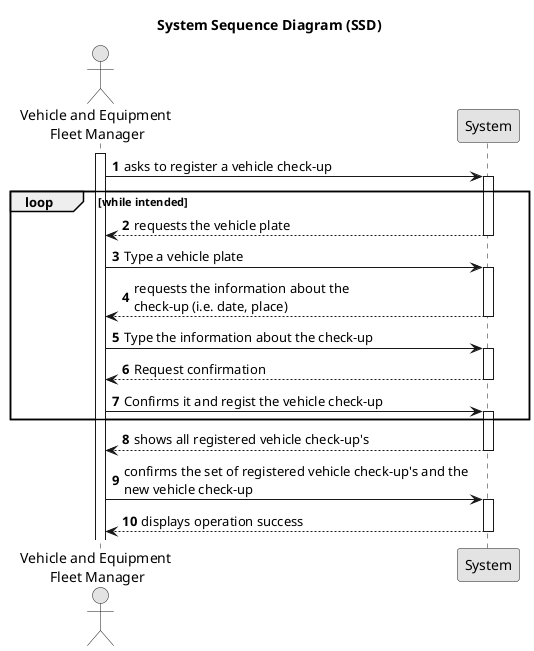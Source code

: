 €@startuml
skinparam monochrome true
skinparam packageStyle rectangle
skinparam shadowing false

title System Sequence Diagram (SSD)

autonumber

actor "Vehicle and Equipment \nFleet Manager" as VFM
participant "System" as System

activate VFM

    VFM -> System : asks to register a vehicle check-up
    activate System

    loop while intended
            System --> VFM : requests the vehicle plate
        deactivate System
        VFM -> System : Type a vehicle plate
        activate System

        System --> VFM : requests the information about the \ncheck-up (i.e. date, place)
        deactivate System
        VFM -> System : Type the information about the check-up
        activate System
        System --> VFM : Request confirmation
        deactivate System
        VFM -> System : Confirms it and regist the vehicle check-up
        activate System
    end

        System --> VFM : shows all registered vehicle check-up's
    deactivate System

    VFM -> System : confirms the set of registered vehicle check-up's and the \nnew vehicle check-up
    activate System

    System --> VFM : displays operation success
    deactivate System
@enduml